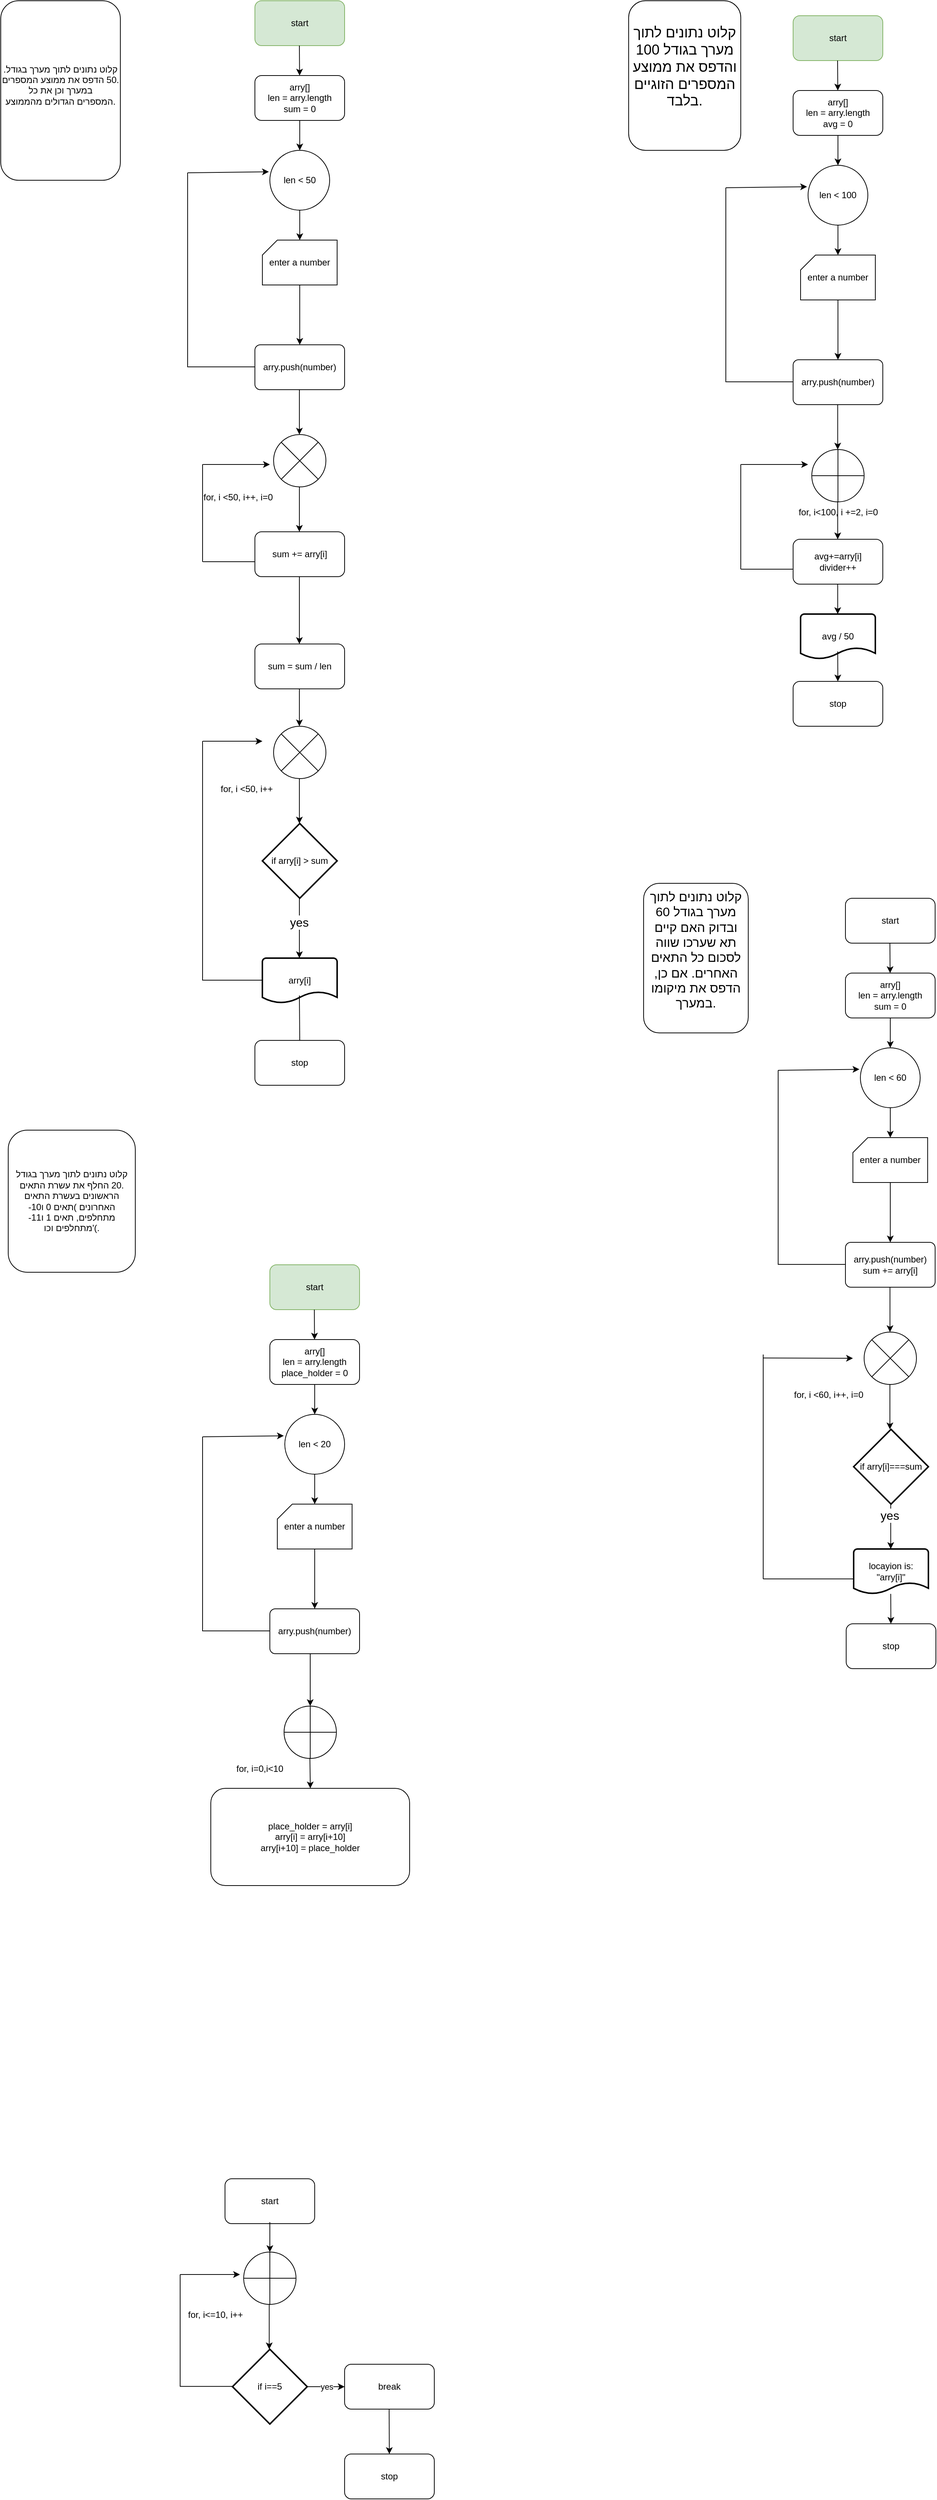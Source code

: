 <mxfile version="22.1.5" type="github">
  <diagram id="C5RBs43oDa-KdzZeNtuy" name="Page-1">
    <mxGraphModel dx="1178" dy="824" grid="1" gridSize="10" guides="1" tooltips="1" connect="1" arrows="1" fold="1" page="1" pageScale="1" pageWidth="827" pageHeight="1169" math="0" shadow="0">
      <root>
        <mxCell id="WIyWlLk6GJQsqaUBKTNV-0" />
        <mxCell id="WIyWlLk6GJQsqaUBKTNV-1" parent="WIyWlLk6GJQsqaUBKTNV-0" />
        <mxCell id="SQix-TSE2oGtdI4UCU8X-0" value="&lt;div&gt;.קלוט נתונים לתוך מערך בגודל .50 הדפס את ממוצע המספרים במערך וכן את כל&lt;/div&gt;&lt;div&gt;המספרים הגדולים מהממוצע.&lt;/div&gt;&lt;div&gt;&lt;br&gt;&lt;/div&gt;" style="rounded=1;whiteSpace=wrap;html=1;" parent="WIyWlLk6GJQsqaUBKTNV-1" vertex="1">
          <mxGeometry y="10" width="160" height="240" as="geometry" />
        </mxCell>
        <mxCell id="SQix-TSE2oGtdI4UCU8X-1" value="start" style="rounded=1;whiteSpace=wrap;html=1;fillColor=#d5e8d4;strokeColor=#82b366;" parent="WIyWlLk6GJQsqaUBKTNV-1" vertex="1">
          <mxGeometry x="340" y="10" width="120" height="60" as="geometry" />
        </mxCell>
        <mxCell id="SQix-TSE2oGtdI4UCU8X-2" value="" style="endArrow=classic;html=1;rounded=0;" parent="WIyWlLk6GJQsqaUBKTNV-1" target="SQix-TSE2oGtdI4UCU8X-3" edge="1">
          <mxGeometry width="50" height="50" relative="1" as="geometry">
            <mxPoint x="399.5" y="70" as="sourcePoint" />
            <mxPoint x="399.5" y="130" as="targetPoint" />
          </mxGeometry>
        </mxCell>
        <mxCell id="SQix-TSE2oGtdI4UCU8X-5" value="" style="edgeStyle=orthogonalEdgeStyle;rounded=0;orthogonalLoop=1;jettySize=auto;html=1;" parent="WIyWlLk6GJQsqaUBKTNV-1" source="SQix-TSE2oGtdI4UCU8X-3" target="SQix-TSE2oGtdI4UCU8X-4" edge="1">
          <mxGeometry relative="1" as="geometry" />
        </mxCell>
        <mxCell id="SQix-TSE2oGtdI4UCU8X-3" value="arry[]&lt;br&gt;len = arry.length&lt;br&gt;sum = 0" style="rounded=1;whiteSpace=wrap;html=1;" parent="WIyWlLk6GJQsqaUBKTNV-1" vertex="1">
          <mxGeometry x="340" y="110" width="120" height="60" as="geometry" />
        </mxCell>
        <mxCell id="SQix-TSE2oGtdI4UCU8X-7" value="" style="edgeStyle=orthogonalEdgeStyle;rounded=0;orthogonalLoop=1;jettySize=auto;html=1;" parent="WIyWlLk6GJQsqaUBKTNV-1" source="SQix-TSE2oGtdI4UCU8X-4" edge="1">
          <mxGeometry relative="1" as="geometry">
            <mxPoint x="400" y="330" as="targetPoint" />
          </mxGeometry>
        </mxCell>
        <mxCell id="SQix-TSE2oGtdI4UCU8X-4" value="len &amp;lt; 50" style="ellipse;whiteSpace=wrap;html=1;rounded=1;" parent="WIyWlLk6GJQsqaUBKTNV-1" vertex="1">
          <mxGeometry x="360" y="210" width="80" height="80" as="geometry" />
        </mxCell>
        <mxCell id="SQix-TSE2oGtdI4UCU8X-10" value="" style="edgeStyle=orthogonalEdgeStyle;rounded=0;orthogonalLoop=1;jettySize=auto;html=1;" parent="WIyWlLk6GJQsqaUBKTNV-1" source="SQix-TSE2oGtdI4UCU8X-8" target="SQix-TSE2oGtdI4UCU8X-9" edge="1">
          <mxGeometry relative="1" as="geometry" />
        </mxCell>
        <mxCell id="SQix-TSE2oGtdI4UCU8X-8" value="enter a number" style="verticalLabelPosition=middle;verticalAlign=middle;html=1;shape=card;whiteSpace=wrap;size=20;arcSize=12;labelPosition=center;align=center;" parent="WIyWlLk6GJQsqaUBKTNV-1" vertex="1">
          <mxGeometry x="350" y="330" width="100" height="60" as="geometry" />
        </mxCell>
        <mxCell id="SQix-TSE2oGtdI4UCU8X-9" value="arry.push(number)" style="rounded=1;whiteSpace=wrap;html=1;arcSize=12;" parent="WIyWlLk6GJQsqaUBKTNV-1" vertex="1">
          <mxGeometry x="340" y="470" width="120" height="60" as="geometry" />
        </mxCell>
        <mxCell id="SQix-TSE2oGtdI4UCU8X-11" value="" style="endArrow=none;html=1;rounded=0;" parent="WIyWlLk6GJQsqaUBKTNV-1" edge="1">
          <mxGeometry width="50" height="50" relative="1" as="geometry">
            <mxPoint x="250" y="499.5" as="sourcePoint" />
            <mxPoint x="340" y="499.5" as="targetPoint" />
          </mxGeometry>
        </mxCell>
        <mxCell id="SQix-TSE2oGtdI4UCU8X-12" value="" style="endArrow=none;html=1;rounded=0;" parent="WIyWlLk6GJQsqaUBKTNV-1" edge="1">
          <mxGeometry width="50" height="50" relative="1" as="geometry">
            <mxPoint x="250" y="500" as="sourcePoint" />
            <mxPoint x="250" y="240" as="targetPoint" />
          </mxGeometry>
        </mxCell>
        <mxCell id="SQix-TSE2oGtdI4UCU8X-14" value="" style="endArrow=classic;html=1;rounded=0;entryX=-0.017;entryY=0.358;entryDx=0;entryDy=0;entryPerimeter=0;" parent="WIyWlLk6GJQsqaUBKTNV-1" target="SQix-TSE2oGtdI4UCU8X-4" edge="1">
          <mxGeometry width="50" height="50" relative="1" as="geometry">
            <mxPoint x="250" y="240" as="sourcePoint" />
            <mxPoint x="310" y="140" as="targetPoint" />
          </mxGeometry>
        </mxCell>
        <mxCell id="SQix-TSE2oGtdI4UCU8X-15" value="" style="endArrow=classic;html=1;rounded=0;" parent="WIyWlLk6GJQsqaUBKTNV-1" edge="1">
          <mxGeometry width="50" height="50" relative="1" as="geometry">
            <mxPoint x="399.5" y="530" as="sourcePoint" />
            <mxPoint x="399.5" y="590" as="targetPoint" />
          </mxGeometry>
        </mxCell>
        <mxCell id="SQix-TSE2oGtdI4UCU8X-16" value="for, i &amp;lt;50, i++, i=0" style="verticalLabelPosition=bottom;verticalAlign=top;html=1;shape=mxgraph.flowchart.or;labelPosition=left;align=right;" parent="WIyWlLk6GJQsqaUBKTNV-1" vertex="1">
          <mxGeometry x="365" y="590" width="70" height="70" as="geometry" />
        </mxCell>
        <mxCell id="SQix-TSE2oGtdI4UCU8X-17" value="" style="endArrow=classic;html=1;rounded=0;" parent="WIyWlLk6GJQsqaUBKTNV-1" edge="1">
          <mxGeometry width="50" height="50" relative="1" as="geometry">
            <mxPoint x="399.5" y="660" as="sourcePoint" />
            <mxPoint x="399.5" y="720" as="targetPoint" />
          </mxGeometry>
        </mxCell>
        <mxCell id="SQix-TSE2oGtdI4UCU8X-18" value="sum += arry[i]" style="rounded=1;whiteSpace=wrap;html=1;" parent="WIyWlLk6GJQsqaUBKTNV-1" vertex="1">
          <mxGeometry x="340" y="720" width="120" height="60" as="geometry" />
        </mxCell>
        <mxCell id="SQix-TSE2oGtdI4UCU8X-19" value="" style="endArrow=none;html=1;rounded=0;" parent="WIyWlLk6GJQsqaUBKTNV-1" edge="1">
          <mxGeometry width="50" height="50" relative="1" as="geometry">
            <mxPoint x="270" y="760" as="sourcePoint" />
            <mxPoint x="340" y="760" as="targetPoint" />
          </mxGeometry>
        </mxCell>
        <mxCell id="SQix-TSE2oGtdI4UCU8X-21" value="" style="endArrow=none;html=1;rounded=0;" parent="WIyWlLk6GJQsqaUBKTNV-1" edge="1">
          <mxGeometry width="50" height="50" relative="1" as="geometry">
            <mxPoint x="270" y="760" as="sourcePoint" />
            <mxPoint x="270" y="630" as="targetPoint" />
          </mxGeometry>
        </mxCell>
        <mxCell id="SQix-TSE2oGtdI4UCU8X-23" value="" style="endArrow=classic;html=1;rounded=0;" parent="WIyWlLk6GJQsqaUBKTNV-1" edge="1">
          <mxGeometry width="50" height="50" relative="1" as="geometry">
            <mxPoint x="270" y="630" as="sourcePoint" />
            <mxPoint x="360" y="630" as="targetPoint" />
          </mxGeometry>
        </mxCell>
        <mxCell id="SQix-TSE2oGtdI4UCU8X-25" value="" style="endArrow=classic;html=1;rounded=0;" parent="WIyWlLk6GJQsqaUBKTNV-1" edge="1">
          <mxGeometry width="50" height="50" relative="1" as="geometry">
            <mxPoint x="399.5" y="780" as="sourcePoint" />
            <mxPoint x="399.5" y="870" as="targetPoint" />
          </mxGeometry>
        </mxCell>
        <mxCell id="SQix-TSE2oGtdI4UCU8X-26" value="sum = sum / len" style="rounded=1;whiteSpace=wrap;html=1;" parent="WIyWlLk6GJQsqaUBKTNV-1" vertex="1">
          <mxGeometry x="340" y="870" width="120" height="60" as="geometry" />
        </mxCell>
        <mxCell id="SQix-TSE2oGtdI4UCU8X-28" value="" style="endArrow=classic;html=1;rounded=0;" parent="WIyWlLk6GJQsqaUBKTNV-1" edge="1">
          <mxGeometry width="50" height="50" relative="1" as="geometry">
            <mxPoint x="399.5" y="930" as="sourcePoint" />
            <mxPoint x="399.5" y="980" as="targetPoint" />
          </mxGeometry>
        </mxCell>
        <mxCell id="SQix-TSE2oGtdI4UCU8X-29" value="for, i &amp;lt;50, i++" style="verticalLabelPosition=bottom;verticalAlign=top;html=1;shape=mxgraph.flowchart.or;labelPosition=left;align=right;" parent="WIyWlLk6GJQsqaUBKTNV-1" vertex="1">
          <mxGeometry x="365" y="980" width="70" height="70" as="geometry" />
        </mxCell>
        <mxCell id="SQix-TSE2oGtdI4UCU8X-30" value="" style="endArrow=classic;html=1;rounded=0;" parent="WIyWlLk6GJQsqaUBKTNV-1" edge="1">
          <mxGeometry width="50" height="50" relative="1" as="geometry">
            <mxPoint x="399.5" y="1050" as="sourcePoint" />
            <mxPoint x="399.5" y="1110" as="targetPoint" />
          </mxGeometry>
        </mxCell>
        <mxCell id="SQix-TSE2oGtdI4UCU8X-31" value="if arry[i] &amp;gt; sum" style="strokeWidth=2;html=1;shape=mxgraph.flowchart.decision;whiteSpace=wrap;" parent="WIyWlLk6GJQsqaUBKTNV-1" vertex="1">
          <mxGeometry x="350" y="1110" width="100" height="100" as="geometry" />
        </mxCell>
        <mxCell id="SQix-TSE2oGtdI4UCU8X-32" value="" style="endArrow=none;html=1;rounded=0;" parent="WIyWlLk6GJQsqaUBKTNV-1" edge="1">
          <mxGeometry width="50" height="50" relative="1" as="geometry">
            <mxPoint x="270" y="1319.5" as="sourcePoint" />
            <mxPoint x="350" y="1319.5" as="targetPoint" />
          </mxGeometry>
        </mxCell>
        <mxCell id="SQix-TSE2oGtdI4UCU8X-33" value="" style="endArrow=none;html=1;rounded=0;" parent="WIyWlLk6GJQsqaUBKTNV-1" edge="1">
          <mxGeometry width="50" height="50" relative="1" as="geometry">
            <mxPoint x="270" y="1320" as="sourcePoint" />
            <mxPoint x="270" y="1000" as="targetPoint" />
          </mxGeometry>
        </mxCell>
        <mxCell id="SQix-TSE2oGtdI4UCU8X-35" value="" style="endArrow=classic;html=1;rounded=0;" parent="WIyWlLk6GJQsqaUBKTNV-1" edge="1">
          <mxGeometry width="50" height="50" relative="1" as="geometry">
            <mxPoint x="270" y="1000" as="sourcePoint" />
            <mxPoint x="350" y="1000" as="targetPoint" />
          </mxGeometry>
        </mxCell>
        <mxCell id="SQix-TSE2oGtdI4UCU8X-37" value="" style="endArrow=classic;html=1;rounded=0;" parent="WIyWlLk6GJQsqaUBKTNV-1" edge="1">
          <mxGeometry width="50" height="50" relative="1" as="geometry">
            <mxPoint x="399.5" y="1210" as="sourcePoint" />
            <mxPoint x="399.5" y="1290" as="targetPoint" />
          </mxGeometry>
        </mxCell>
        <mxCell id="SQix-TSE2oGtdI4UCU8X-38" value="yes" style="edgeLabel;html=1;align=center;verticalAlign=middle;resizable=0;points=[];fontSize=16;" parent="SQix-TSE2oGtdI4UCU8X-37" vertex="1" connectable="0">
          <mxGeometry x="-0.2" y="-1" relative="1" as="geometry">
            <mxPoint as="offset" />
          </mxGeometry>
        </mxCell>
        <mxCell id="SQix-TSE2oGtdI4UCU8X-39" value="arry[i]" style="strokeWidth=2;html=1;shape=mxgraph.flowchart.document2;whiteSpace=wrap;size=0.25;" parent="WIyWlLk6GJQsqaUBKTNV-1" vertex="1">
          <mxGeometry x="350" y="1290" width="100" height="60" as="geometry" />
        </mxCell>
        <mxCell id="SQix-TSE2oGtdI4UCU8X-40" value="" style="endArrow=none;html=1;rounded=0;" parent="WIyWlLk6GJQsqaUBKTNV-1" edge="1">
          <mxGeometry width="50" height="50" relative="1" as="geometry">
            <mxPoint x="400" y="1400" as="sourcePoint" />
            <mxPoint x="399.5" y="1340" as="targetPoint" />
          </mxGeometry>
        </mxCell>
        <mxCell id="SQix-TSE2oGtdI4UCU8X-41" value="stop" style="rounded=1;whiteSpace=wrap;html=1;" parent="WIyWlLk6GJQsqaUBKTNV-1" vertex="1">
          <mxGeometry x="340" y="1400" width="120" height="60" as="geometry" />
        </mxCell>
        <mxCell id="SQix-TSE2oGtdI4UCU8X-42" value="&lt;div style=&quot;font-size: 19px;&quot;&gt;קלוט נתונים לתוך מערך בגודל 100 והדפס את ממוצע המספרים הזוגיים בלבד.&lt;/div&gt;&lt;div style=&quot;font-size: 19px;&quot;&gt;&lt;br style=&quot;font-size: 19px;&quot;&gt;&lt;/div&gt;" style="rounded=1;whiteSpace=wrap;html=1;fontSize=19;" parent="WIyWlLk6GJQsqaUBKTNV-1" vertex="1">
          <mxGeometry x="840" y="10" width="150" height="200" as="geometry" />
        </mxCell>
        <mxCell id="SQix-TSE2oGtdI4UCU8X-43" value="start" style="rounded=1;whiteSpace=wrap;html=1;fillColor=#d5e8d4;strokeColor=#82b366;" parent="WIyWlLk6GJQsqaUBKTNV-1" vertex="1">
          <mxGeometry x="1060" y="30" width="120" height="60" as="geometry" />
        </mxCell>
        <mxCell id="SQix-TSE2oGtdI4UCU8X-44" value="" style="endArrow=classic;html=1;rounded=0;" parent="WIyWlLk6GJQsqaUBKTNV-1" target="SQix-TSE2oGtdI4UCU8X-46" edge="1">
          <mxGeometry width="50" height="50" relative="1" as="geometry">
            <mxPoint x="1119.5" y="90" as="sourcePoint" />
            <mxPoint x="1119.5" y="150" as="targetPoint" />
          </mxGeometry>
        </mxCell>
        <mxCell id="SQix-TSE2oGtdI4UCU8X-45" value="" style="edgeStyle=orthogonalEdgeStyle;rounded=0;orthogonalLoop=1;jettySize=auto;html=1;" parent="WIyWlLk6GJQsqaUBKTNV-1" source="SQix-TSE2oGtdI4UCU8X-46" target="SQix-TSE2oGtdI4UCU8X-48" edge="1">
          <mxGeometry relative="1" as="geometry" />
        </mxCell>
        <mxCell id="SQix-TSE2oGtdI4UCU8X-46" value="arry[]&lt;br&gt;len = arry.length&lt;br&gt;avg = 0" style="rounded=1;whiteSpace=wrap;html=1;" parent="WIyWlLk6GJQsqaUBKTNV-1" vertex="1">
          <mxGeometry x="1060" y="130" width="120" height="60" as="geometry" />
        </mxCell>
        <mxCell id="SQix-TSE2oGtdI4UCU8X-47" value="" style="edgeStyle=orthogonalEdgeStyle;rounded=0;orthogonalLoop=1;jettySize=auto;html=1;" parent="WIyWlLk6GJQsqaUBKTNV-1" source="SQix-TSE2oGtdI4UCU8X-48" edge="1">
          <mxGeometry relative="1" as="geometry">
            <mxPoint x="1120" y="350" as="targetPoint" />
          </mxGeometry>
        </mxCell>
        <mxCell id="SQix-TSE2oGtdI4UCU8X-48" value="len &amp;lt; 100" style="ellipse;whiteSpace=wrap;html=1;rounded=1;" parent="WIyWlLk6GJQsqaUBKTNV-1" vertex="1">
          <mxGeometry x="1080" y="230" width="80" height="80" as="geometry" />
        </mxCell>
        <mxCell id="SQix-TSE2oGtdI4UCU8X-49" value="" style="edgeStyle=orthogonalEdgeStyle;rounded=0;orthogonalLoop=1;jettySize=auto;html=1;" parent="WIyWlLk6GJQsqaUBKTNV-1" source="SQix-TSE2oGtdI4UCU8X-50" target="SQix-TSE2oGtdI4UCU8X-51" edge="1">
          <mxGeometry relative="1" as="geometry" />
        </mxCell>
        <mxCell id="SQix-TSE2oGtdI4UCU8X-50" value="enter a number" style="verticalLabelPosition=middle;verticalAlign=middle;html=1;shape=card;whiteSpace=wrap;size=20;arcSize=12;labelPosition=center;align=center;" parent="WIyWlLk6GJQsqaUBKTNV-1" vertex="1">
          <mxGeometry x="1070" y="350" width="100" height="60" as="geometry" />
        </mxCell>
        <mxCell id="SQix-TSE2oGtdI4UCU8X-51" value="arry.push(number)" style="rounded=1;whiteSpace=wrap;html=1;arcSize=12;" parent="WIyWlLk6GJQsqaUBKTNV-1" vertex="1">
          <mxGeometry x="1060" y="490" width="120" height="60" as="geometry" />
        </mxCell>
        <mxCell id="SQix-TSE2oGtdI4UCU8X-52" value="" style="endArrow=none;html=1;rounded=0;" parent="WIyWlLk6GJQsqaUBKTNV-1" edge="1">
          <mxGeometry width="50" height="50" relative="1" as="geometry">
            <mxPoint x="970" y="519.5" as="sourcePoint" />
            <mxPoint x="1060" y="519.5" as="targetPoint" />
          </mxGeometry>
        </mxCell>
        <mxCell id="SQix-TSE2oGtdI4UCU8X-53" value="" style="endArrow=none;html=1;rounded=0;" parent="WIyWlLk6GJQsqaUBKTNV-1" edge="1">
          <mxGeometry width="50" height="50" relative="1" as="geometry">
            <mxPoint x="970" y="520" as="sourcePoint" />
            <mxPoint x="970" y="260" as="targetPoint" />
          </mxGeometry>
        </mxCell>
        <mxCell id="SQix-TSE2oGtdI4UCU8X-54" value="" style="endArrow=classic;html=1;rounded=0;entryX=-0.017;entryY=0.358;entryDx=0;entryDy=0;entryPerimeter=0;" parent="WIyWlLk6GJQsqaUBKTNV-1" target="SQix-TSE2oGtdI4UCU8X-48" edge="1">
          <mxGeometry width="50" height="50" relative="1" as="geometry">
            <mxPoint x="970" y="260" as="sourcePoint" />
            <mxPoint x="1030" y="160" as="targetPoint" />
          </mxGeometry>
        </mxCell>
        <mxCell id="SQix-TSE2oGtdI4UCU8X-55" value="" style="endArrow=classic;html=1;rounded=0;" parent="WIyWlLk6GJQsqaUBKTNV-1" edge="1">
          <mxGeometry width="50" height="50" relative="1" as="geometry">
            <mxPoint x="1119.66" y="550" as="sourcePoint" />
            <mxPoint x="1119.66" y="610" as="targetPoint" />
          </mxGeometry>
        </mxCell>
        <mxCell id="SQix-TSE2oGtdI4UCU8X-56" value="for, i&amp;lt;100, i +=2, i=0" style="verticalLabelPosition=bottom;verticalAlign=top;html=1;shape=mxgraph.flowchart.summing_function;" parent="WIyWlLk6GJQsqaUBKTNV-1" vertex="1">
          <mxGeometry x="1085" y="610" width="70" height="70" as="geometry" />
        </mxCell>
        <mxCell id="SQix-TSE2oGtdI4UCU8X-57" value="" style="endArrow=classic;html=1;rounded=0;" parent="WIyWlLk6GJQsqaUBKTNV-1" edge="1">
          <mxGeometry width="50" height="50" relative="1" as="geometry">
            <mxPoint x="1119.66" y="680" as="sourcePoint" />
            <mxPoint x="1119.66" y="730" as="targetPoint" />
          </mxGeometry>
        </mxCell>
        <mxCell id="SQix-TSE2oGtdI4UCU8X-58" value="avg+=arry[i]&lt;br&gt;divider++" style="rounded=1;whiteSpace=wrap;html=1;" parent="WIyWlLk6GJQsqaUBKTNV-1" vertex="1">
          <mxGeometry x="1060" y="730" width="120" height="60" as="geometry" />
        </mxCell>
        <mxCell id="SQix-TSE2oGtdI4UCU8X-59" value="" style="endArrow=none;html=1;rounded=0;" parent="WIyWlLk6GJQsqaUBKTNV-1" edge="1">
          <mxGeometry width="50" height="50" relative="1" as="geometry">
            <mxPoint x="990" y="770" as="sourcePoint" />
            <mxPoint x="1060" y="770" as="targetPoint" />
          </mxGeometry>
        </mxCell>
        <mxCell id="SQix-TSE2oGtdI4UCU8X-60" value="" style="endArrow=none;html=1;rounded=0;" parent="WIyWlLk6GJQsqaUBKTNV-1" edge="1">
          <mxGeometry width="50" height="50" relative="1" as="geometry">
            <mxPoint x="990" y="770" as="sourcePoint" />
            <mxPoint x="990" y="630" as="targetPoint" />
          </mxGeometry>
        </mxCell>
        <mxCell id="SQix-TSE2oGtdI4UCU8X-61" value="" style="endArrow=classic;html=1;rounded=0;" parent="WIyWlLk6GJQsqaUBKTNV-1" edge="1">
          <mxGeometry width="50" height="50" relative="1" as="geometry">
            <mxPoint x="990" y="630" as="sourcePoint" />
            <mxPoint x="1080" y="630" as="targetPoint" />
          </mxGeometry>
        </mxCell>
        <mxCell id="SQix-TSE2oGtdI4UCU8X-62" value="" style="endArrow=classic;html=1;rounded=0;" parent="WIyWlLk6GJQsqaUBKTNV-1" edge="1">
          <mxGeometry width="50" height="50" relative="1" as="geometry">
            <mxPoint x="1119.66" y="790" as="sourcePoint" />
            <mxPoint x="1119.66" y="830" as="targetPoint" />
          </mxGeometry>
        </mxCell>
        <mxCell id="SQix-TSE2oGtdI4UCU8X-63" value="avg / 50" style="strokeWidth=2;html=1;shape=mxgraph.flowchart.document2;whiteSpace=wrap;size=0.25;" parent="WIyWlLk6GJQsqaUBKTNV-1" vertex="1">
          <mxGeometry x="1070" y="830" width="100" height="60" as="geometry" />
        </mxCell>
        <mxCell id="SQix-TSE2oGtdI4UCU8X-64" value="" style="endArrow=classic;html=1;rounded=0;" parent="WIyWlLk6GJQsqaUBKTNV-1" target="SQix-TSE2oGtdI4UCU8X-65" edge="1">
          <mxGeometry width="50" height="50" relative="1" as="geometry">
            <mxPoint x="1119.66" y="880" as="sourcePoint" />
            <mxPoint x="1119.66" y="930" as="targetPoint" />
          </mxGeometry>
        </mxCell>
        <mxCell id="SQix-TSE2oGtdI4UCU8X-65" value="stop" style="rounded=1;whiteSpace=wrap;html=1;" parent="WIyWlLk6GJQsqaUBKTNV-1" vertex="1">
          <mxGeometry x="1060" y="920" width="120" height="60" as="geometry" />
        </mxCell>
        <mxCell id="SQix-TSE2oGtdI4UCU8X-66" value="&lt;div style=&quot;font-size: 17px;&quot;&gt;קלוט נתונים לתוך מערך בגודל 60 ובדוק האם קיים תא שערכו שווה לסכום כל התאים&lt;/div&gt;&lt;div style=&quot;font-size: 17px;&quot;&gt;האחרים. אם כן, הדפס את מיקומו במערך.&lt;/div&gt;&lt;div style=&quot;font-size: 17px;&quot;&gt;&lt;br style=&quot;font-size: 17px;&quot;&gt;&lt;/div&gt;" style="rounded=1;whiteSpace=wrap;html=1;fontSize=17;" parent="WIyWlLk6GJQsqaUBKTNV-1" vertex="1">
          <mxGeometry x="860" y="1190" width="140" height="200" as="geometry" />
        </mxCell>
        <mxCell id="SQix-TSE2oGtdI4UCU8X-67" value="start" style="rounded=1;whiteSpace=wrap;html=1;" parent="WIyWlLk6GJQsqaUBKTNV-1" vertex="1">
          <mxGeometry x="1130" y="1210" width="120" height="60" as="geometry" />
        </mxCell>
        <mxCell id="SQix-TSE2oGtdI4UCU8X-68" value="" style="endArrow=classic;html=1;rounded=0;" parent="WIyWlLk6GJQsqaUBKTNV-1" target="SQix-TSE2oGtdI4UCU8X-70" edge="1">
          <mxGeometry width="50" height="50" relative="1" as="geometry">
            <mxPoint x="1189.5" y="1270" as="sourcePoint" />
            <mxPoint x="1189.5" y="1330" as="targetPoint" />
          </mxGeometry>
        </mxCell>
        <mxCell id="SQix-TSE2oGtdI4UCU8X-69" value="" style="edgeStyle=orthogonalEdgeStyle;rounded=0;orthogonalLoop=1;jettySize=auto;html=1;" parent="WIyWlLk6GJQsqaUBKTNV-1" source="SQix-TSE2oGtdI4UCU8X-70" target="SQix-TSE2oGtdI4UCU8X-72" edge="1">
          <mxGeometry relative="1" as="geometry" />
        </mxCell>
        <mxCell id="SQix-TSE2oGtdI4UCU8X-70" value="arry[]&lt;br&gt;len = arry.length&lt;br&gt;sum = 0" style="rounded=1;whiteSpace=wrap;html=1;" parent="WIyWlLk6GJQsqaUBKTNV-1" vertex="1">
          <mxGeometry x="1130" y="1310" width="120" height="60" as="geometry" />
        </mxCell>
        <mxCell id="SQix-TSE2oGtdI4UCU8X-71" value="" style="edgeStyle=orthogonalEdgeStyle;rounded=0;orthogonalLoop=1;jettySize=auto;html=1;" parent="WIyWlLk6GJQsqaUBKTNV-1" source="SQix-TSE2oGtdI4UCU8X-72" edge="1">
          <mxGeometry relative="1" as="geometry">
            <mxPoint x="1190" y="1530" as="targetPoint" />
          </mxGeometry>
        </mxCell>
        <mxCell id="SQix-TSE2oGtdI4UCU8X-72" value="len &amp;lt; 60" style="ellipse;whiteSpace=wrap;html=1;rounded=1;" parent="WIyWlLk6GJQsqaUBKTNV-1" vertex="1">
          <mxGeometry x="1150" y="1410" width="80" height="80" as="geometry" />
        </mxCell>
        <mxCell id="SQix-TSE2oGtdI4UCU8X-73" value="" style="edgeStyle=orthogonalEdgeStyle;rounded=0;orthogonalLoop=1;jettySize=auto;html=1;" parent="WIyWlLk6GJQsqaUBKTNV-1" source="SQix-TSE2oGtdI4UCU8X-74" target="SQix-TSE2oGtdI4UCU8X-75" edge="1">
          <mxGeometry relative="1" as="geometry" />
        </mxCell>
        <mxCell id="SQix-TSE2oGtdI4UCU8X-74" value="enter a number" style="verticalLabelPosition=middle;verticalAlign=middle;html=1;shape=card;whiteSpace=wrap;size=20;arcSize=12;labelPosition=center;align=center;" parent="WIyWlLk6GJQsqaUBKTNV-1" vertex="1">
          <mxGeometry x="1140" y="1530" width="100" height="60" as="geometry" />
        </mxCell>
        <mxCell id="SQix-TSE2oGtdI4UCU8X-75" value="arry.push(number)&lt;br&gt;sum += arry[i]" style="rounded=1;whiteSpace=wrap;html=1;arcSize=12;" parent="WIyWlLk6GJQsqaUBKTNV-1" vertex="1">
          <mxGeometry x="1130" y="1670" width="120" height="60" as="geometry" />
        </mxCell>
        <mxCell id="SQix-TSE2oGtdI4UCU8X-76" value="" style="endArrow=none;html=1;rounded=0;" parent="WIyWlLk6GJQsqaUBKTNV-1" edge="1">
          <mxGeometry width="50" height="50" relative="1" as="geometry">
            <mxPoint x="1040" y="1699.5" as="sourcePoint" />
            <mxPoint x="1130" y="1699.5" as="targetPoint" />
          </mxGeometry>
        </mxCell>
        <mxCell id="SQix-TSE2oGtdI4UCU8X-77" value="" style="endArrow=none;html=1;rounded=0;" parent="WIyWlLk6GJQsqaUBKTNV-1" edge="1">
          <mxGeometry width="50" height="50" relative="1" as="geometry">
            <mxPoint x="1040" y="1700" as="sourcePoint" />
            <mxPoint x="1040" y="1440" as="targetPoint" />
          </mxGeometry>
        </mxCell>
        <mxCell id="SQix-TSE2oGtdI4UCU8X-78" value="" style="endArrow=classic;html=1;rounded=0;entryX=-0.017;entryY=0.358;entryDx=0;entryDy=0;entryPerimeter=0;" parent="WIyWlLk6GJQsqaUBKTNV-1" target="SQix-TSE2oGtdI4UCU8X-72" edge="1">
          <mxGeometry width="50" height="50" relative="1" as="geometry">
            <mxPoint x="1040" y="1440" as="sourcePoint" />
            <mxPoint x="1100" y="1340" as="targetPoint" />
          </mxGeometry>
        </mxCell>
        <mxCell id="SQix-TSE2oGtdI4UCU8X-85" value="" style="endArrow=classic;html=1;rounded=0;" parent="WIyWlLk6GJQsqaUBKTNV-1" edge="1">
          <mxGeometry width="50" height="50" relative="1" as="geometry">
            <mxPoint x="1189.6" y="1730" as="sourcePoint" />
            <mxPoint x="1189.6" y="1790" as="targetPoint" />
          </mxGeometry>
        </mxCell>
        <mxCell id="SQix-TSE2oGtdI4UCU8X-87" value="for, i &amp;lt;60, i++, i=0" style="verticalLabelPosition=bottom;verticalAlign=top;html=1;shape=mxgraph.flowchart.or;labelPosition=left;align=right;" parent="WIyWlLk6GJQsqaUBKTNV-1" vertex="1">
          <mxGeometry x="1155" y="1790" width="70" height="70" as="geometry" />
        </mxCell>
        <mxCell id="SQix-TSE2oGtdI4UCU8X-88" value="" style="endArrow=classic;html=1;rounded=0;" parent="WIyWlLk6GJQsqaUBKTNV-1" edge="1">
          <mxGeometry width="50" height="50" relative="1" as="geometry">
            <mxPoint x="1189.5" y="1860" as="sourcePoint" />
            <mxPoint x="1189.5" y="1920" as="targetPoint" />
          </mxGeometry>
        </mxCell>
        <mxCell id="SQix-TSE2oGtdI4UCU8X-90" value="" style="endArrow=none;html=1;rounded=0;" parent="WIyWlLk6GJQsqaUBKTNV-1" edge="1">
          <mxGeometry width="50" height="50" relative="1" as="geometry">
            <mxPoint x="1020" y="2120" as="sourcePoint" />
            <mxPoint x="1140" y="2120" as="targetPoint" />
          </mxGeometry>
        </mxCell>
        <mxCell id="SQix-TSE2oGtdI4UCU8X-91" value="" style="endArrow=none;html=1;rounded=0;" parent="WIyWlLk6GJQsqaUBKTNV-1" edge="1">
          <mxGeometry width="50" height="50" relative="1" as="geometry">
            <mxPoint x="1020" y="2120" as="sourcePoint" />
            <mxPoint x="1020" y="1820" as="targetPoint" />
          </mxGeometry>
        </mxCell>
        <mxCell id="SQix-TSE2oGtdI4UCU8X-92" value="" style="endArrow=classic;html=1;rounded=0;" parent="WIyWlLk6GJQsqaUBKTNV-1" edge="1">
          <mxGeometry width="50" height="50" relative="1" as="geometry">
            <mxPoint x="1020" y="1824.6" as="sourcePoint" />
            <mxPoint x="1140" y="1825" as="targetPoint" />
          </mxGeometry>
        </mxCell>
        <mxCell id="SQix-TSE2oGtdI4UCU8X-93" value="if arry[i]===sum" style="strokeWidth=2;html=1;shape=mxgraph.flowchart.decision;whiteSpace=wrap;" parent="WIyWlLk6GJQsqaUBKTNV-1" vertex="1">
          <mxGeometry x="1141" y="1920" width="100" height="100" as="geometry" />
        </mxCell>
        <mxCell id="SQix-TSE2oGtdI4UCU8X-94" value="" style="endArrow=classic;html=1;rounded=0;" parent="WIyWlLk6GJQsqaUBKTNV-1" edge="1">
          <mxGeometry width="50" height="50" relative="1" as="geometry">
            <mxPoint x="1190.6" y="2020" as="sourcePoint" />
            <mxPoint x="1190.6" y="2080" as="targetPoint" />
          </mxGeometry>
        </mxCell>
        <mxCell id="SQix-TSE2oGtdI4UCU8X-95" value="yes" style="edgeLabel;html=1;align=center;verticalAlign=middle;resizable=0;points=[];fontSize=16;" parent="SQix-TSE2oGtdI4UCU8X-94" vertex="1" connectable="0">
          <mxGeometry x="-0.511" y="-2" relative="1" as="geometry">
            <mxPoint as="offset" />
          </mxGeometry>
        </mxCell>
        <mxCell id="SQix-TSE2oGtdI4UCU8X-96" value="locayion is: &quot;arry[i]&quot;" style="strokeWidth=2;html=1;shape=mxgraph.flowchart.document2;whiteSpace=wrap;size=0.25;" parent="WIyWlLk6GJQsqaUBKTNV-1" vertex="1">
          <mxGeometry x="1141" y="2080" width="100" height="60" as="geometry" />
        </mxCell>
        <mxCell id="SQix-TSE2oGtdI4UCU8X-97" value="" style="endArrow=classic;html=1;rounded=0;" parent="WIyWlLk6GJQsqaUBKTNV-1" target="SQix-TSE2oGtdI4UCU8X-98" edge="1">
          <mxGeometry width="50" height="50" relative="1" as="geometry">
            <mxPoint x="1190.6" y="2140" as="sourcePoint" />
            <mxPoint x="1190.6" y="2210" as="targetPoint" />
          </mxGeometry>
        </mxCell>
        <mxCell id="SQix-TSE2oGtdI4UCU8X-98" value="stop" style="rounded=1;whiteSpace=wrap;html=1;" parent="WIyWlLk6GJQsqaUBKTNV-1" vertex="1">
          <mxGeometry x="1131" y="2180" width="120" height="60" as="geometry" />
        </mxCell>
        <mxCell id="SQix-TSE2oGtdI4UCU8X-99" value="קלוט נתונים לתוך מערך בגודל .20 החלף את עשרת התאים הראשונים בעשרת התאים&#xa;האחרונים )תאים 0 ו10- מתחלפים, תאים 1 ו11- מתחלפים וכו&#39;(." style="rounded=1;whiteSpace=wrap;html=1;" parent="WIyWlLk6GJQsqaUBKTNV-1" vertex="1">
          <mxGeometry x="10" y="1520" width="170" height="190" as="geometry" />
        </mxCell>
        <mxCell id="SQix-TSE2oGtdI4UCU8X-100" value="start" style="rounded=1;whiteSpace=wrap;html=1;fillColor=#d5e8d4;strokeColor=#82b366;" parent="WIyWlLk6GJQsqaUBKTNV-1" vertex="1">
          <mxGeometry x="360" y="1700" width="120" height="60" as="geometry" />
        </mxCell>
        <mxCell id="SQix-TSE2oGtdI4UCU8X-101" value="" style="endArrow=classic;html=1;rounded=0;" parent="WIyWlLk6GJQsqaUBKTNV-1" target="SQix-TSE2oGtdI4UCU8X-103" edge="1">
          <mxGeometry width="50" height="50" relative="1" as="geometry">
            <mxPoint x="419.5" y="1760" as="sourcePoint" />
            <mxPoint x="419.5" y="1820" as="targetPoint" />
          </mxGeometry>
        </mxCell>
        <mxCell id="SQix-TSE2oGtdI4UCU8X-102" value="" style="edgeStyle=orthogonalEdgeStyle;rounded=0;orthogonalLoop=1;jettySize=auto;html=1;" parent="WIyWlLk6GJQsqaUBKTNV-1" source="SQix-TSE2oGtdI4UCU8X-103" target="SQix-TSE2oGtdI4UCU8X-105" edge="1">
          <mxGeometry relative="1" as="geometry" />
        </mxCell>
        <mxCell id="SQix-TSE2oGtdI4UCU8X-103" value="arry[]&lt;br&gt;len = arry.length&lt;br&gt;place_holder = 0" style="rounded=1;whiteSpace=wrap;html=1;" parent="WIyWlLk6GJQsqaUBKTNV-1" vertex="1">
          <mxGeometry x="360" y="1800" width="120" height="60" as="geometry" />
        </mxCell>
        <mxCell id="SQix-TSE2oGtdI4UCU8X-104" value="" style="edgeStyle=orthogonalEdgeStyle;rounded=0;orthogonalLoop=1;jettySize=auto;html=1;" parent="WIyWlLk6GJQsqaUBKTNV-1" source="SQix-TSE2oGtdI4UCU8X-105" edge="1">
          <mxGeometry relative="1" as="geometry">
            <mxPoint x="420" y="2020" as="targetPoint" />
          </mxGeometry>
        </mxCell>
        <mxCell id="SQix-TSE2oGtdI4UCU8X-105" value="len &amp;lt; 20" style="ellipse;whiteSpace=wrap;html=1;rounded=1;" parent="WIyWlLk6GJQsqaUBKTNV-1" vertex="1">
          <mxGeometry x="380" y="1900" width="80" height="80" as="geometry" />
        </mxCell>
        <mxCell id="SQix-TSE2oGtdI4UCU8X-106" value="" style="edgeStyle=orthogonalEdgeStyle;rounded=0;orthogonalLoop=1;jettySize=auto;html=1;" parent="WIyWlLk6GJQsqaUBKTNV-1" source="SQix-TSE2oGtdI4UCU8X-107" target="SQix-TSE2oGtdI4UCU8X-108" edge="1">
          <mxGeometry relative="1" as="geometry" />
        </mxCell>
        <mxCell id="SQix-TSE2oGtdI4UCU8X-107" value="enter a number" style="verticalLabelPosition=middle;verticalAlign=middle;html=1;shape=card;whiteSpace=wrap;size=20;arcSize=12;labelPosition=center;align=center;" parent="WIyWlLk6GJQsqaUBKTNV-1" vertex="1">
          <mxGeometry x="370" y="2020" width="100" height="60" as="geometry" />
        </mxCell>
        <mxCell id="SQix-TSE2oGtdI4UCU8X-108" value="arry.push(number)" style="rounded=1;whiteSpace=wrap;html=1;arcSize=12;" parent="WIyWlLk6GJQsqaUBKTNV-1" vertex="1">
          <mxGeometry x="360" y="2160" width="120" height="60" as="geometry" />
        </mxCell>
        <mxCell id="SQix-TSE2oGtdI4UCU8X-109" value="" style="endArrow=none;html=1;rounded=0;" parent="WIyWlLk6GJQsqaUBKTNV-1" edge="1">
          <mxGeometry width="50" height="50" relative="1" as="geometry">
            <mxPoint x="270" y="2189.5" as="sourcePoint" />
            <mxPoint x="360" y="2189.5" as="targetPoint" />
          </mxGeometry>
        </mxCell>
        <mxCell id="SQix-TSE2oGtdI4UCU8X-110" value="" style="endArrow=none;html=1;rounded=0;" parent="WIyWlLk6GJQsqaUBKTNV-1" edge="1">
          <mxGeometry width="50" height="50" relative="1" as="geometry">
            <mxPoint x="270" y="2190" as="sourcePoint" />
            <mxPoint x="270" y="1930" as="targetPoint" />
          </mxGeometry>
        </mxCell>
        <mxCell id="SQix-TSE2oGtdI4UCU8X-111" value="" style="endArrow=classic;html=1;rounded=0;entryX=-0.017;entryY=0.358;entryDx=0;entryDy=0;entryPerimeter=0;" parent="WIyWlLk6GJQsqaUBKTNV-1" target="SQix-TSE2oGtdI4UCU8X-105" edge="1">
          <mxGeometry width="50" height="50" relative="1" as="geometry">
            <mxPoint x="270" y="1930" as="sourcePoint" />
            <mxPoint x="330" y="1830" as="targetPoint" />
          </mxGeometry>
        </mxCell>
        <mxCell id="SQix-TSE2oGtdI4UCU8X-112" value="" style="endArrow=classic;html=1;rounded=0;" parent="WIyWlLk6GJQsqaUBKTNV-1" edge="1">
          <mxGeometry width="50" height="50" relative="1" as="geometry">
            <mxPoint x="414" y="2220" as="sourcePoint" />
            <mxPoint x="414" y="2290" as="targetPoint" />
          </mxGeometry>
        </mxCell>
        <mxCell id="SQix-TSE2oGtdI4UCU8X-115" value="" style="endArrow=classic;html=1;rounded=0;" parent="WIyWlLk6GJQsqaUBKTNV-1" edge="1">
          <mxGeometry width="50" height="50" relative="1" as="geometry">
            <mxPoint x="413.58" y="2360" as="sourcePoint" />
            <mxPoint x="414.151" y="2400" as="targetPoint" />
          </mxGeometry>
        </mxCell>
        <mxCell id="SQix-TSE2oGtdI4UCU8X-117" value="for, i=0,i&amp;lt;10" style="verticalLabelPosition=bottom;verticalAlign=top;html=1;shape=mxgraph.flowchart.summing_function;labelPosition=left;align=right;" parent="WIyWlLk6GJQsqaUBKTNV-1" vertex="1">
          <mxGeometry x="379" y="2290" width="70" height="70" as="geometry" />
        </mxCell>
        <mxCell id="SQix-TSE2oGtdI4UCU8X-118" value="place_holder = arry[i]&lt;br&gt;arry[i] = arry[i+10]&lt;br&gt;arry[i+10] = place_holder" style="rounded=1;whiteSpace=wrap;html=1;" parent="WIyWlLk6GJQsqaUBKTNV-1" vertex="1">
          <mxGeometry x="281" y="2400" width="266" height="130" as="geometry" />
        </mxCell>
        <mxCell id="SQix-TSE2oGtdI4UCU8X-119" value="start" style="rounded=1;whiteSpace=wrap;html=1;" parent="WIyWlLk6GJQsqaUBKTNV-1" vertex="1">
          <mxGeometry x="300" y="2922" width="120" height="60" as="geometry" />
        </mxCell>
        <mxCell id="SQix-TSE2oGtdI4UCU8X-120" value="for, i&amp;lt;=10, i++" style="verticalLabelPosition=bottom;verticalAlign=top;html=1;shape=mxgraph.flowchart.summing_function;labelPosition=left;align=right;" parent="WIyWlLk6GJQsqaUBKTNV-1" vertex="1">
          <mxGeometry x="325" y="3020" width="70" height="70" as="geometry" />
        </mxCell>
        <mxCell id="SQix-TSE2oGtdI4UCU8X-121" value="" style="endArrow=classic;html=1;rounded=0;" parent="WIyWlLk6GJQsqaUBKTNV-1" edge="1">
          <mxGeometry width="50" height="50" relative="1" as="geometry">
            <mxPoint x="360" y="2980" as="sourcePoint" />
            <mxPoint x="360" y="3020" as="targetPoint" />
          </mxGeometry>
        </mxCell>
        <mxCell id="SQix-TSE2oGtdI4UCU8X-122" value="" style="endArrow=classic;html=1;rounded=0;" parent="WIyWlLk6GJQsqaUBKTNV-1" edge="1">
          <mxGeometry width="50" height="50" relative="1" as="geometry">
            <mxPoint x="359.17" y="3090" as="sourcePoint" />
            <mxPoint x="359.17" y="3150" as="targetPoint" />
          </mxGeometry>
        </mxCell>
        <mxCell id="SQix-TSE2oGtdI4UCU8X-123" value="if i==5" style="strokeWidth=2;html=1;shape=mxgraph.flowchart.decision;whiteSpace=wrap;" parent="WIyWlLk6GJQsqaUBKTNV-1" vertex="1">
          <mxGeometry x="310" y="3150" width="100" height="100" as="geometry" />
        </mxCell>
        <mxCell id="SQix-TSE2oGtdI4UCU8X-124" value="" style="endArrow=classic;html=1;rounded=0;" parent="WIyWlLk6GJQsqaUBKTNV-1" target="SQix-TSE2oGtdI4UCU8X-125" edge="1">
          <mxGeometry width="50" height="50" relative="1" as="geometry">
            <mxPoint x="410" y="3200" as="sourcePoint" />
            <mxPoint x="470" y="3200" as="targetPoint" />
          </mxGeometry>
        </mxCell>
        <mxCell id="SQix-TSE2oGtdI4UCU8X-131" value="yes" style="edgeLabel;html=1;align=center;verticalAlign=middle;resizable=0;points=[];" parent="SQix-TSE2oGtdI4UCU8X-124" vertex="1" connectable="0">
          <mxGeometry x="0.031" relative="1" as="geometry">
            <mxPoint as="offset" />
          </mxGeometry>
        </mxCell>
        <mxCell id="SQix-TSE2oGtdI4UCU8X-125" value="break" style="rounded=1;whiteSpace=wrap;html=1;" parent="WIyWlLk6GJQsqaUBKTNV-1" vertex="1">
          <mxGeometry x="460" y="3170.0" width="120" height="60" as="geometry" />
        </mxCell>
        <mxCell id="SQix-TSE2oGtdI4UCU8X-126" value="" style="endArrow=classic;html=1;rounded=0;" parent="WIyWlLk6GJQsqaUBKTNV-1" target="SQix-TSE2oGtdI4UCU8X-127" edge="1">
          <mxGeometry width="50" height="50" relative="1" as="geometry">
            <mxPoint x="519.58" y="3230" as="sourcePoint" />
            <mxPoint x="519.58" y="3300" as="targetPoint" />
          </mxGeometry>
        </mxCell>
        <mxCell id="SQix-TSE2oGtdI4UCU8X-127" value="stop" style="rounded=1;whiteSpace=wrap;html=1;" parent="WIyWlLk6GJQsqaUBKTNV-1" vertex="1">
          <mxGeometry x="460.0" y="3290.0" width="120" height="60" as="geometry" />
        </mxCell>
        <mxCell id="SQix-TSE2oGtdI4UCU8X-128" value="" style="endArrow=none;html=1;rounded=0;" parent="WIyWlLk6GJQsqaUBKTNV-1" edge="1">
          <mxGeometry width="50" height="50" relative="1" as="geometry">
            <mxPoint x="240" y="3199.58" as="sourcePoint" />
            <mxPoint x="310" y="3199.58" as="targetPoint" />
          </mxGeometry>
        </mxCell>
        <mxCell id="SQix-TSE2oGtdI4UCU8X-129" value="" style="endArrow=none;html=1;rounded=0;" parent="WIyWlLk6GJQsqaUBKTNV-1" edge="1">
          <mxGeometry width="50" height="50" relative="1" as="geometry">
            <mxPoint x="240" y="3200" as="sourcePoint" />
            <mxPoint x="240" y="3050" as="targetPoint" />
          </mxGeometry>
        </mxCell>
        <mxCell id="SQix-TSE2oGtdI4UCU8X-130" value="" style="endArrow=classic;html=1;rounded=0;" parent="WIyWlLk6GJQsqaUBKTNV-1" edge="1">
          <mxGeometry width="50" height="50" relative="1" as="geometry">
            <mxPoint x="240" y="3050" as="sourcePoint" />
            <mxPoint x="320" y="3050" as="targetPoint" />
          </mxGeometry>
        </mxCell>
      </root>
    </mxGraphModel>
  </diagram>
</mxfile>
